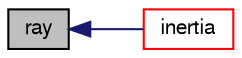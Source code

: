 digraph "ray"
{
  bgcolor="transparent";
  edge [fontname="FreeSans",fontsize="10",labelfontname="FreeSans",labelfontsize="10"];
  node [fontname="FreeSans",fontsize="10",shape=record];
  rankdir="LR";
  Node170 [label="ray",height=0.2,width=0.4,color="black", fillcolor="grey75", style="filled", fontcolor="black"];
  Node170 -> Node171 [dir="back",color="midnightblue",fontsize="10",style="solid",fontname="FreeSans"];
  Node171 [label="inertia",height=0.2,width=0.4,color="red",URL="$a27234.html#a44e64cc9697e6babe8b9ad184a78b888",tooltip="Return the inertia tensor, with optional reference. "];
}
